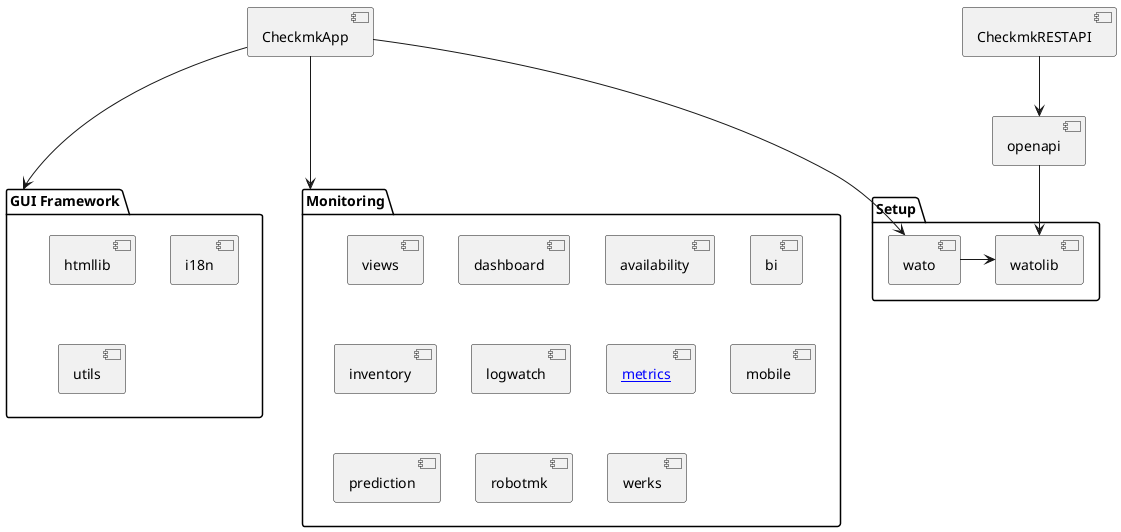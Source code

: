 @startuml
component "CheckmkApp" as cmk_gui_app
component "CheckmkRESTAPI" as cmk_rest_api_app
component openapi

package "GUI Framework" as gui_framework {
    component htmllib
    component i18n
    component utils
}

package Monitoring {
    component views
    component dashboard
    component availability
    component bi
    component inventory
    component logwatch
    component "[[../arch-comp-gui-metrics.html metrics]]" as metrics
    component mobile
    component prediction
    component robotmk
    component werks
}
package Setup {
    component wato
    component watolib
}

cmk_gui_app -d--> gui_framework
cmk_gui_app -d--> Monitoring
cmk_gui_app -d--> wato
cmk_rest_api_app -d-> openapi
openapi -d-> watolib
wato -> watolib
@enduml

